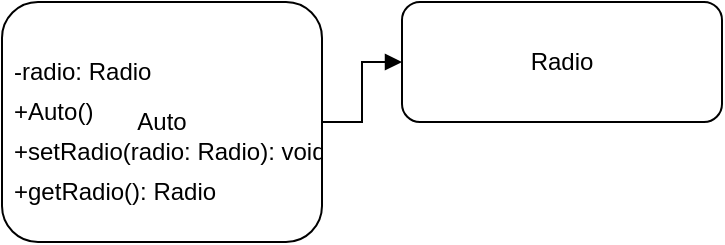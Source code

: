 <mxfile>
  <diagram>
    <mxGraphModel>
      <root>
        <mxCell id="0"/>
        <mxCell id="1" parent="0"/>
        <mxCell id="2" value="Auto" style="rounded=1;whiteSpace=wrap;html=1;" vertex="1" parent="1">
          <mxGeometry x="120" y="80" width="160" height="120" as="geometry"/>
        </mxCell>
        <mxCell id="3" value="-radio: Radio" style="text;html=1;spacingLeft=4;align=left;verticalAlign=middle;overflow=hidden;rotatable=0;" vertex="1" parent="2">
          <mxGeometry y="25" width="160" height="20" as="geometry"/>
        </mxCell>
        <mxCell id="4" value="+Auto()" style="text;html=1;spacingLeft=4;align=left;verticalAlign=middle;overflow=hidden;rotatable=0;" vertex="1" parent="2">
          <mxGeometry y="45" width="160" height="20" as="geometry"/>
        </mxCell>
        <mxCell id="5" value="+setRadio(radio: Radio): void" style="text;html=1;spacingLeft=4;align=left;verticalAlign=middle;overflow=hidden;rotatable=0;" vertex="1" parent="2">
          <mxGeometry y="65" width="160" height="20" as="geometry"/>
        </mxCell>
        <mxCell id="6" value="+getRadio(): Radio" style="text;html=1;spacingLeft=4;align=left;verticalAlign=middle;overflow=hidden;rotatable=0;" vertex="1" parent="2">
          <mxGeometry y="85" width="160" height="20" as="geometry"/>
        </mxCell>
        <mxCell id="7" value="Radio" style="rounded=1;whiteSpace=wrap;html=1;" vertex="1" parent="1">
          <mxGeometry x="320" y="80" width="160" height="60" as="geometry"/>
        </mxCell>
        <mxCell id="8" value="" style="endArrow=block;endFill=1;edgeStyle=orthogonalEdgeStyle;rounded=0;orthogonalLoop=1;jettySize=auto;html=1;" edge="1" parent="1" source="2" target="7">
          <mxGeometry width="50" height="50" relative="1" as="geometry">
            <mxPoint x="280" y="140" as="targetPoint"/>
          </mxGeometry>
        </mxCell>
      </root>
    </mxGraphModel>
  </diagram>
</mxfile>
